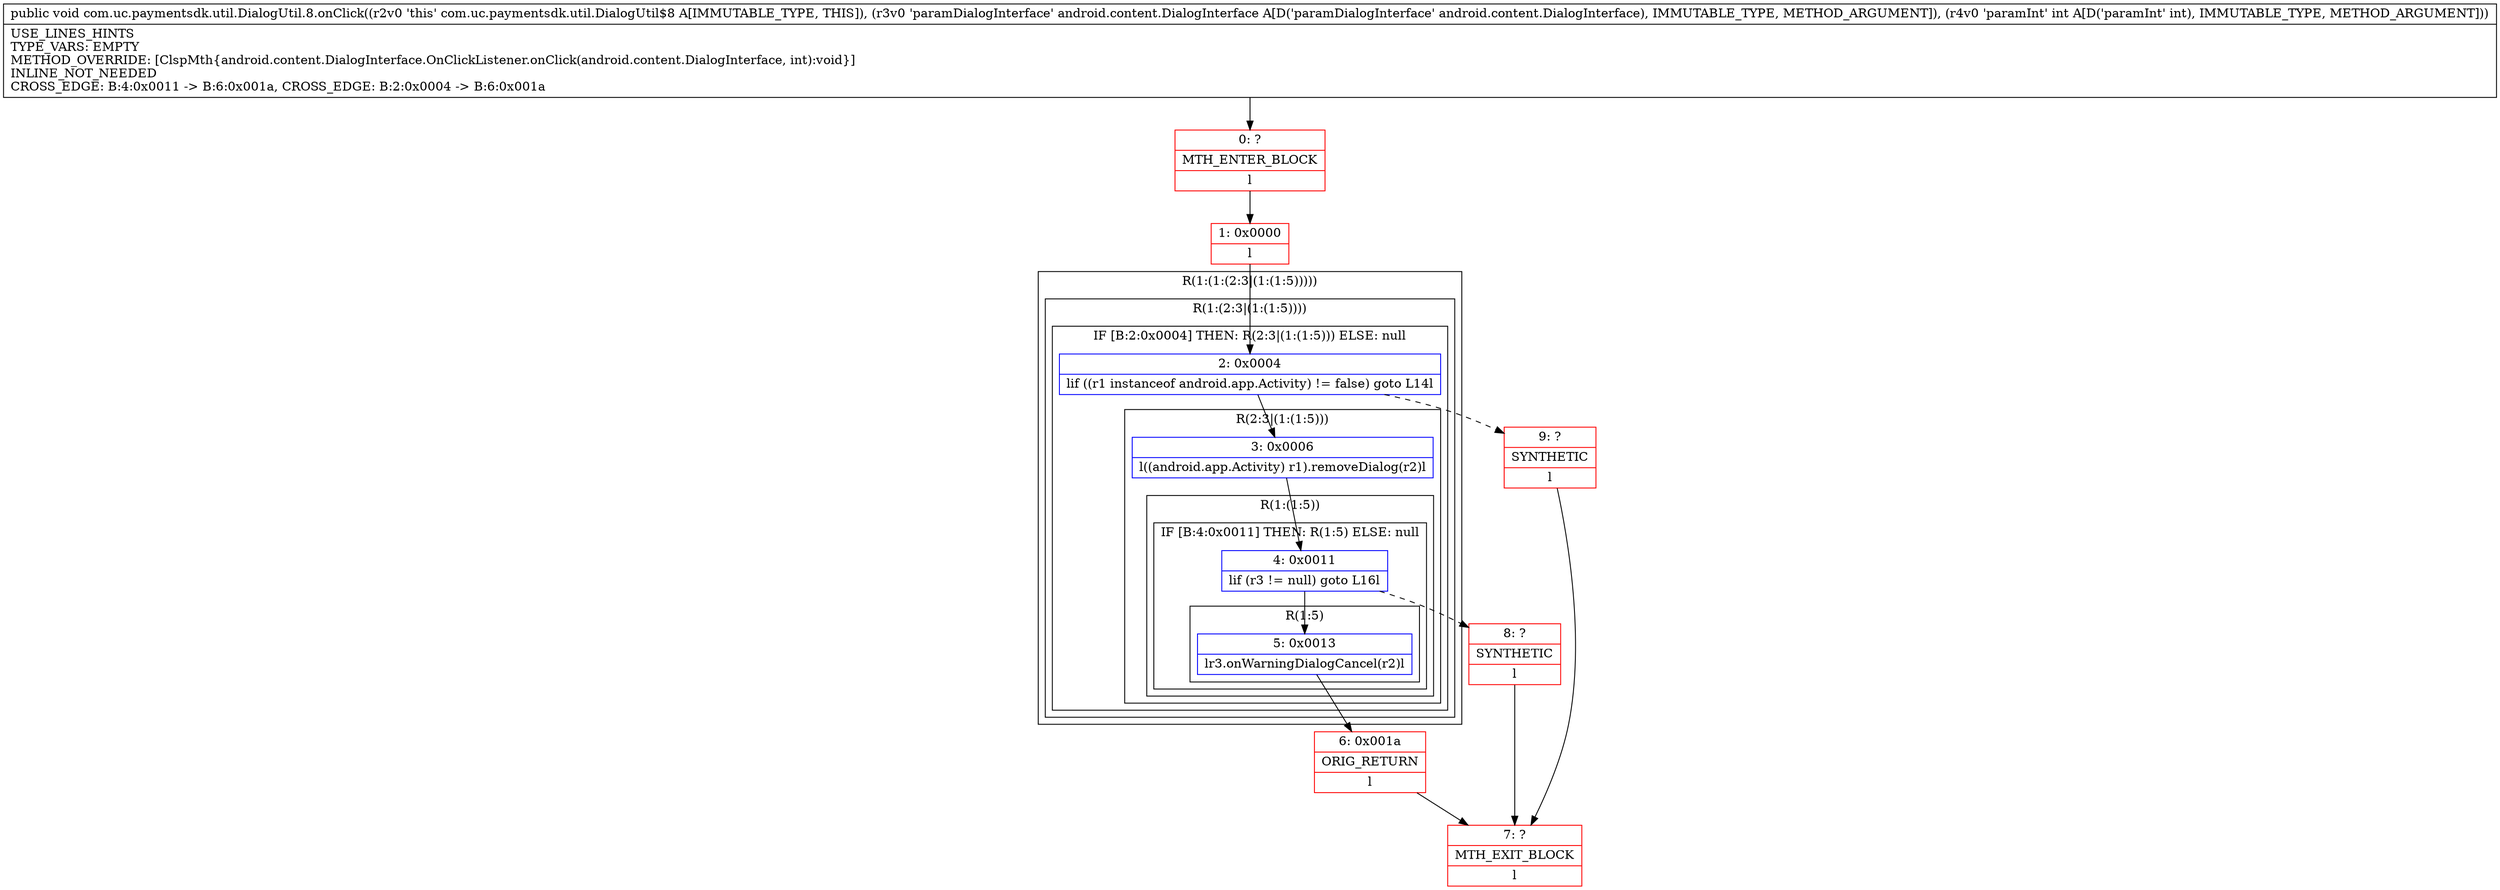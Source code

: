 digraph "CFG forcom.uc.paymentsdk.util.DialogUtil.8.onClick(Landroid\/content\/DialogInterface;I)V" {
subgraph cluster_Region_889354928 {
label = "R(1:(1:(2:3|(1:(1:5)))))";
node [shape=record,color=blue];
subgraph cluster_Region_965861878 {
label = "R(1:(2:3|(1:(1:5))))";
node [shape=record,color=blue];
subgraph cluster_IfRegion_1621603079 {
label = "IF [B:2:0x0004] THEN: R(2:3|(1:(1:5))) ELSE: null";
node [shape=record,color=blue];
Node_2 [shape=record,label="{2\:\ 0x0004|lif ((r1 instanceof android.app.Activity) != false) goto L14l}"];
subgraph cluster_Region_1395858776 {
label = "R(2:3|(1:(1:5)))";
node [shape=record,color=blue];
Node_3 [shape=record,label="{3\:\ 0x0006|l((android.app.Activity) r1).removeDialog(r2)l}"];
subgraph cluster_Region_1975659124 {
label = "R(1:(1:5))";
node [shape=record,color=blue];
subgraph cluster_IfRegion_1139473259 {
label = "IF [B:4:0x0011] THEN: R(1:5) ELSE: null";
node [shape=record,color=blue];
Node_4 [shape=record,label="{4\:\ 0x0011|lif (r3 != null) goto L16l}"];
subgraph cluster_Region_512247706 {
label = "R(1:5)";
node [shape=record,color=blue];
Node_5 [shape=record,label="{5\:\ 0x0013|lr3.onWarningDialogCancel(r2)l}"];
}
}
}
}
}
}
}
Node_0 [shape=record,color=red,label="{0\:\ ?|MTH_ENTER_BLOCK\l|l}"];
Node_1 [shape=record,color=red,label="{1\:\ 0x0000|l}"];
Node_6 [shape=record,color=red,label="{6\:\ 0x001a|ORIG_RETURN\l|l}"];
Node_7 [shape=record,color=red,label="{7\:\ ?|MTH_EXIT_BLOCK\l|l}"];
Node_8 [shape=record,color=red,label="{8\:\ ?|SYNTHETIC\l|l}"];
Node_9 [shape=record,color=red,label="{9\:\ ?|SYNTHETIC\l|l}"];
MethodNode[shape=record,label="{public void com.uc.paymentsdk.util.DialogUtil.8.onClick((r2v0 'this' com.uc.paymentsdk.util.DialogUtil$8 A[IMMUTABLE_TYPE, THIS]), (r3v0 'paramDialogInterface' android.content.DialogInterface A[D('paramDialogInterface' android.content.DialogInterface), IMMUTABLE_TYPE, METHOD_ARGUMENT]), (r4v0 'paramInt' int A[D('paramInt' int), IMMUTABLE_TYPE, METHOD_ARGUMENT]))  | USE_LINES_HINTS\lTYPE_VARS: EMPTY\lMETHOD_OVERRIDE: [ClspMth\{android.content.DialogInterface.OnClickListener.onClick(android.content.DialogInterface, int):void\}]\lINLINE_NOT_NEEDED\lCROSS_EDGE: B:4:0x0011 \-\> B:6:0x001a, CROSS_EDGE: B:2:0x0004 \-\> B:6:0x001a\l}"];
MethodNode -> Node_0;
Node_2 -> Node_3;
Node_2 -> Node_9[style=dashed];
Node_3 -> Node_4;
Node_4 -> Node_5;
Node_4 -> Node_8[style=dashed];
Node_5 -> Node_6;
Node_0 -> Node_1;
Node_1 -> Node_2;
Node_6 -> Node_7;
Node_8 -> Node_7;
Node_9 -> Node_7;
}

